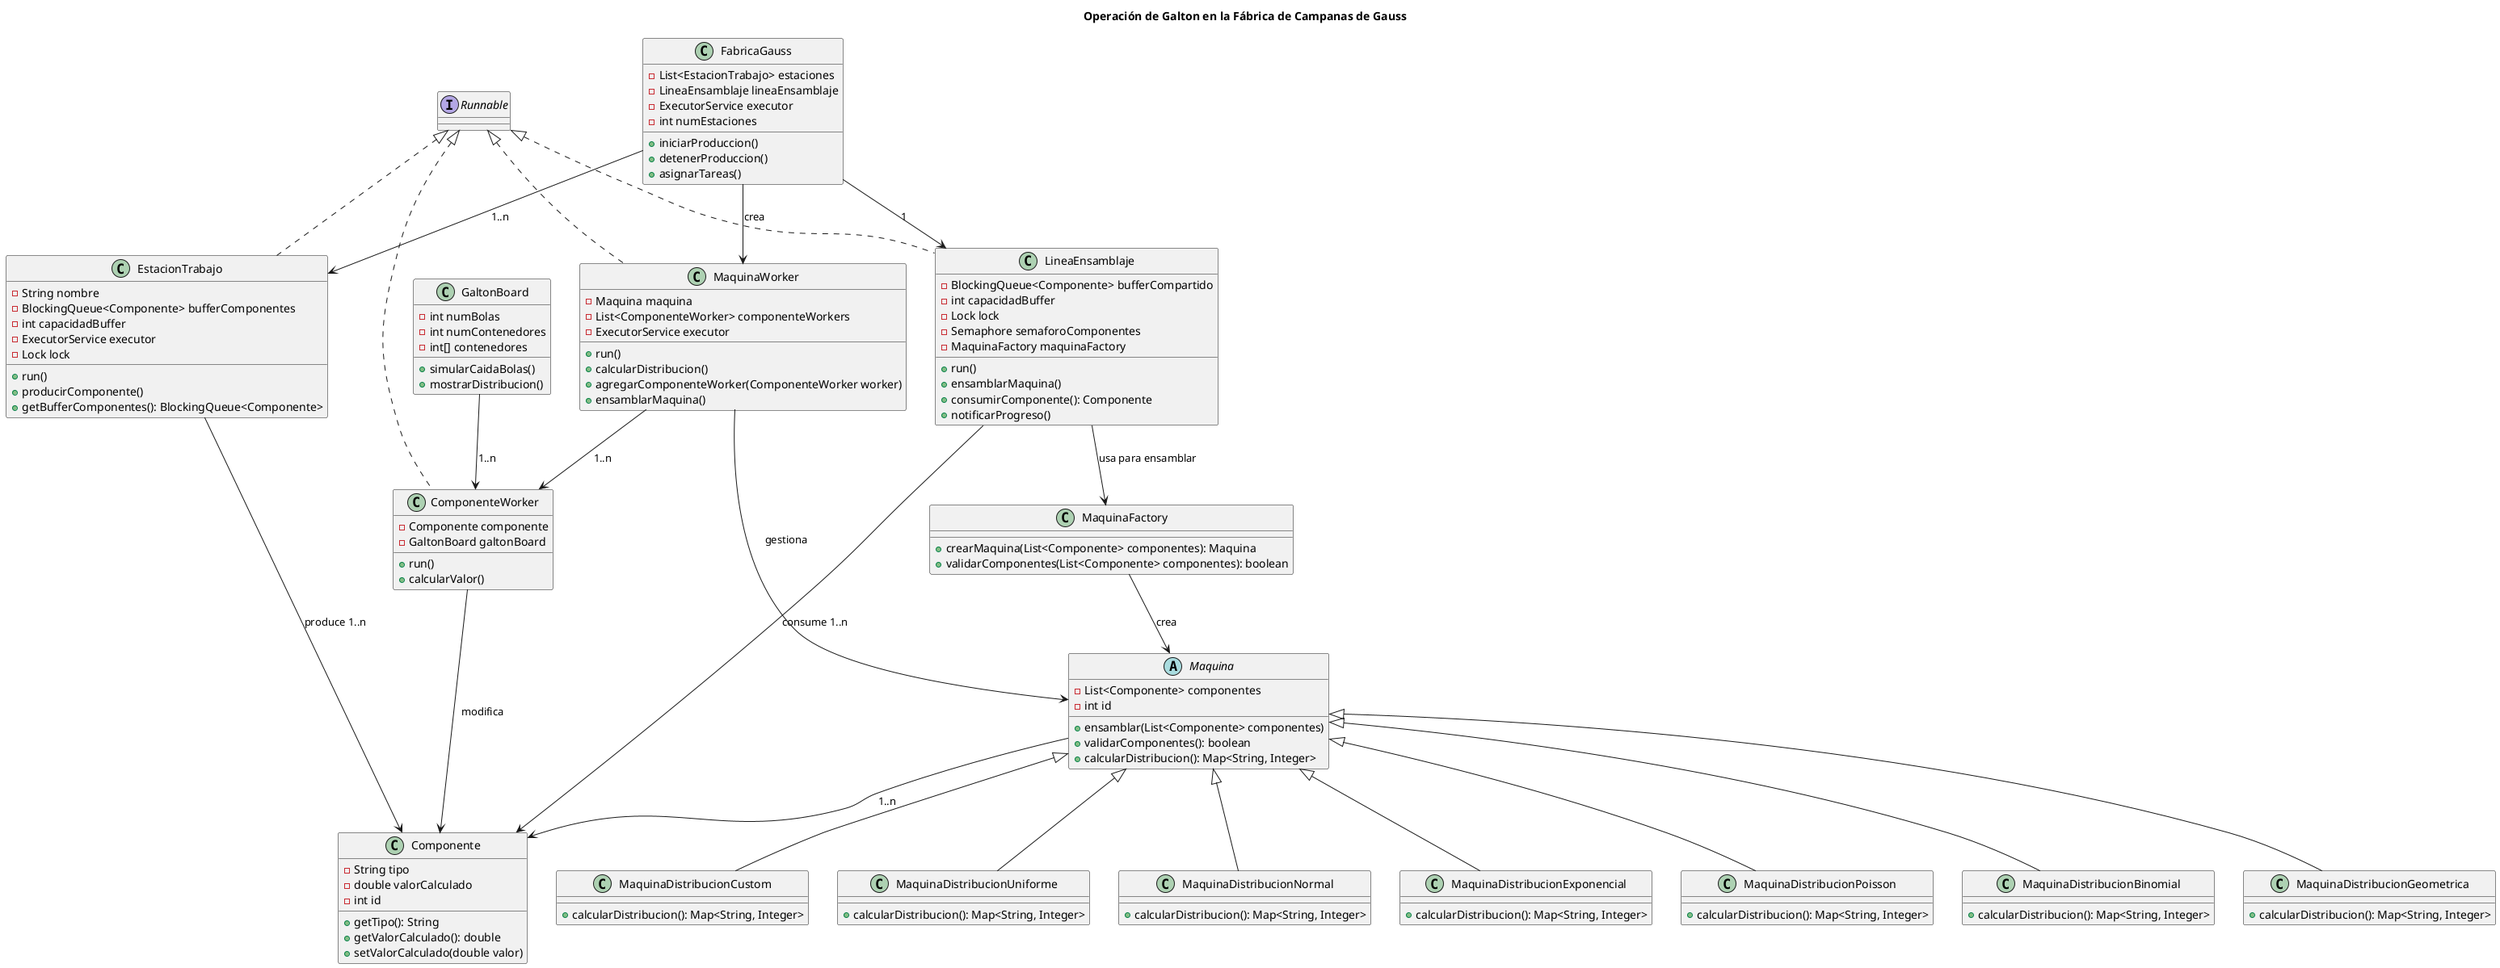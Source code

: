 @startuml
title Operación de Galton en la Fábrica de Campanas de Gauss

abstract class Maquina {
    - List<Componente> componentes
    - int id
    + ensamblar(List<Componente> componentes)
    + validarComponentes(): boolean
    + calcularDistribucion(): Map<String, Integer>
}

class MaquinaDistribucionUniforme {
    + calcularDistribucion(): Map<String, Integer>
}

class MaquinaDistribucionNormal {
    + calcularDistribucion(): Map<String, Integer>
}

class MaquinaDistribucionExponencial {
    + calcularDistribucion(): Map<String, Integer>
}

class MaquinaDistribucionPoisson {
    + calcularDistribucion(): Map<String, Integer>
}

class MaquinaDistribucionBinomial {
    + calcularDistribucion(): Map<String, Integer>
}

class MaquinaDistribucionGeometrica {
    + calcularDistribucion(): Map<String, Integer>
}

class MaquinaDistribucionCustom {
    + calcularDistribucion(): Map<String, Integer>
}

class FabricaGauss {
    - List<EstacionTrabajo> estaciones
    - LineaEnsamblaje lineaEnsamblaje
    - ExecutorService executor
    - int numEstaciones
    + iniciarProduccion()
    + detenerProduccion()
    + asignarTareas()
}

class EstacionTrabajo implements Runnable {
    - String nombre
    - BlockingQueue<Componente> bufferComponentes
    - int capacidadBuffer
    - ExecutorService executor
    - Lock lock
    + run()
    + producirComponente()
    + getBufferComponentes(): BlockingQueue<Componente>
}

class LineaEnsamblaje implements Runnable {
    - BlockingQueue<Componente> bufferCompartido
    - int capacidadBuffer
    - Lock lock
    - Semaphore semaforoComponentes
    - MaquinaFactory maquinaFactory
    + run()
    + ensamblarMaquina()
    + consumirComponente(): Componente
    + notificarProgreso()
}

class Componente {
    - String tipo
    - double valorCalculado
    - int id
    + getTipo(): String
    + getValorCalculado(): double
    + setValorCalculado(double valor)
}

class MaquinaFactory {
    + crearMaquina(List<Componente> componentes): Maquina
    + validarComponentes(List<Componente> componentes): boolean
}

class GaltonBoard {
    - int numBolas
    - int numContenedores
    - int[] contenedores
    + simularCaidaBolas()
    + mostrarDistribucion()
}

class MaquinaWorker implements Runnable {
    - Maquina maquina
    - List<ComponenteWorker> componenteWorkers
    - ExecutorService executor
    + run()
    + calcularDistribucion()
    + agregarComponenteWorker(ComponenteWorker worker)
    + ensamblarMaquina()
}

class ComponenteWorker implements Runnable {
    - Componente componente
    - GaltonBoard galtonBoard
    + run()
    + calcularValor()
}

FabricaGauss --> EstacionTrabajo : "1..n"
FabricaGauss --> LineaEnsamblaje : "1"
EstacionTrabajo --> Componente : "produce 1..n"
LineaEnsamblaje --> Componente : "consume 1..n"
LineaEnsamblaje --> MaquinaFactory : "usa para ensamblar"
MaquinaFactory --> Maquina : "crea"
Maquina --> Componente : "1..n"
FabricaGauss --> MaquinaWorker : "crea"
MaquinaWorker --> ComponenteWorker : "1..n"
ComponenteWorker --> Componente : "modifica"
MaquinaWorker --> Maquina : "gestiona"
GaltonBoard --> ComponenteWorker : "1..n"

Maquina <|-- MaquinaDistribucionUniforme
Maquina <|-- MaquinaDistribucionNormal
Maquina <|-- MaquinaDistribucionExponencial
Maquina <|-- MaquinaDistribucionPoisson
Maquina <|-- MaquinaDistribucionBinomial
Maquina <|-- MaquinaDistribucionGeometrica
Maquina <|-- MaquinaDistribucionCustom

@enduml


